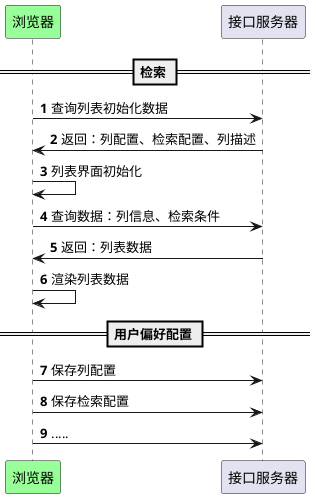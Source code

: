 @startuml
'https://plantuml.com/sequence-diagram

autonumber
participant "浏览器" as Client #99FF99
participant "接口服务器" as Server
== 检索 ==
Client -> Server: 查询列表初始化数据
Server -> Client:返回：列配置、检索配置、列描述
Client -> Client:列表界面初始化
Client -> Server: 查询数据：列信息、检索条件
Server -> Client:返回：列表数据
Client -> Client:渲染列表数据
== 用户偏好配置 ==
Client -> Server: 保存列配置
Client -> Server: 保存检索配置
Client -> Server: .....
@enduml
